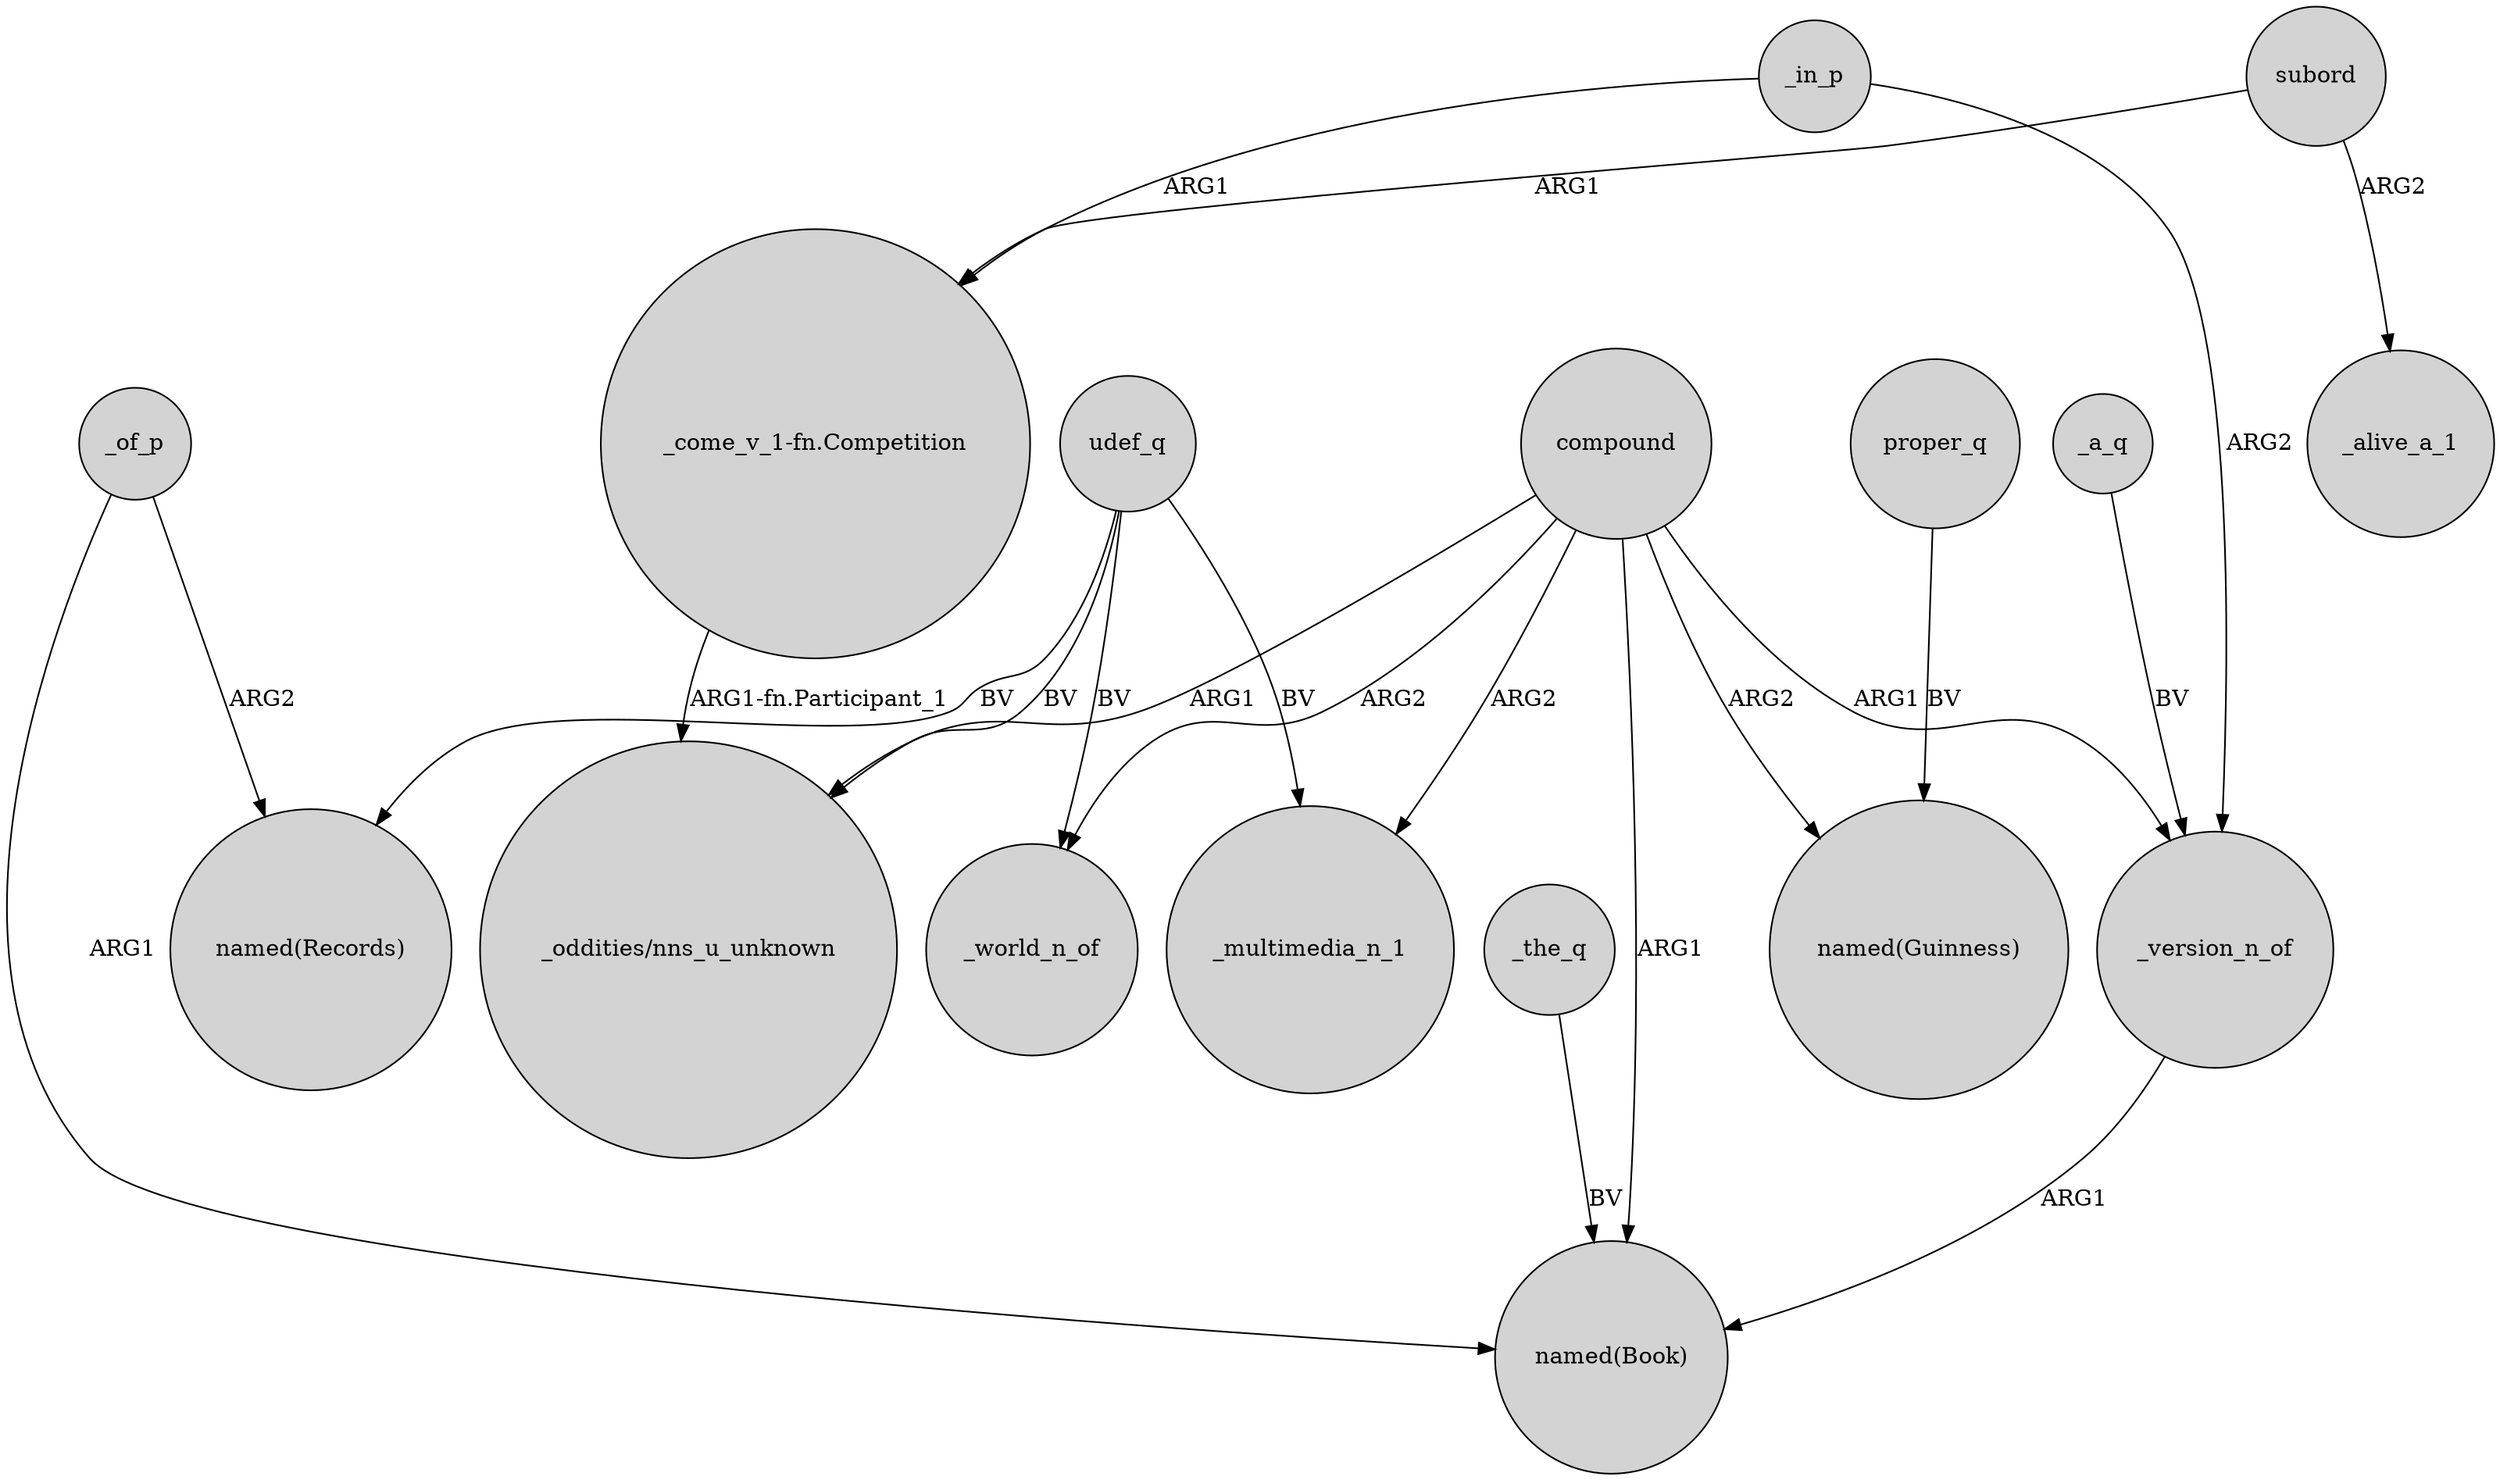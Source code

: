 digraph {
	node [shape=circle style=filled]
	udef_q -> "_oddities/nns_u_unknown" [label=BV]
	_in_p -> "_come_v_1-fn.Competition" [label=ARG1]
	proper_q -> "named(Guinness)" [label=BV]
	udef_q -> _world_n_of [label=BV]
	_in_p -> _version_n_of [label=ARG2]
	_the_q -> "named(Book)" [label=BV]
	udef_q -> "named(Records)" [label=BV]
	_of_p -> "named(Book)" [label=ARG1]
	subord -> "_come_v_1-fn.Competition" [label=ARG1]
	compound -> "named(Guinness)" [label=ARG2]
	compound -> "_oddities/nns_u_unknown" [label=ARG1]
	_a_q -> _version_n_of [label=BV]
	compound -> "named(Book)" [label=ARG1]
	compound -> _multimedia_n_1 [label=ARG2]
	"_come_v_1-fn.Competition" -> "_oddities/nns_u_unknown" [label="ARG1-fn.Participant_1"]
	_of_p -> "named(Records)" [label=ARG2]
	subord -> _alive_a_1 [label=ARG2]
	compound -> _version_n_of [label=ARG1]
	compound -> _world_n_of [label=ARG2]
	udef_q -> _multimedia_n_1 [label=BV]
	_version_n_of -> "named(Book)" [label=ARG1]
}

